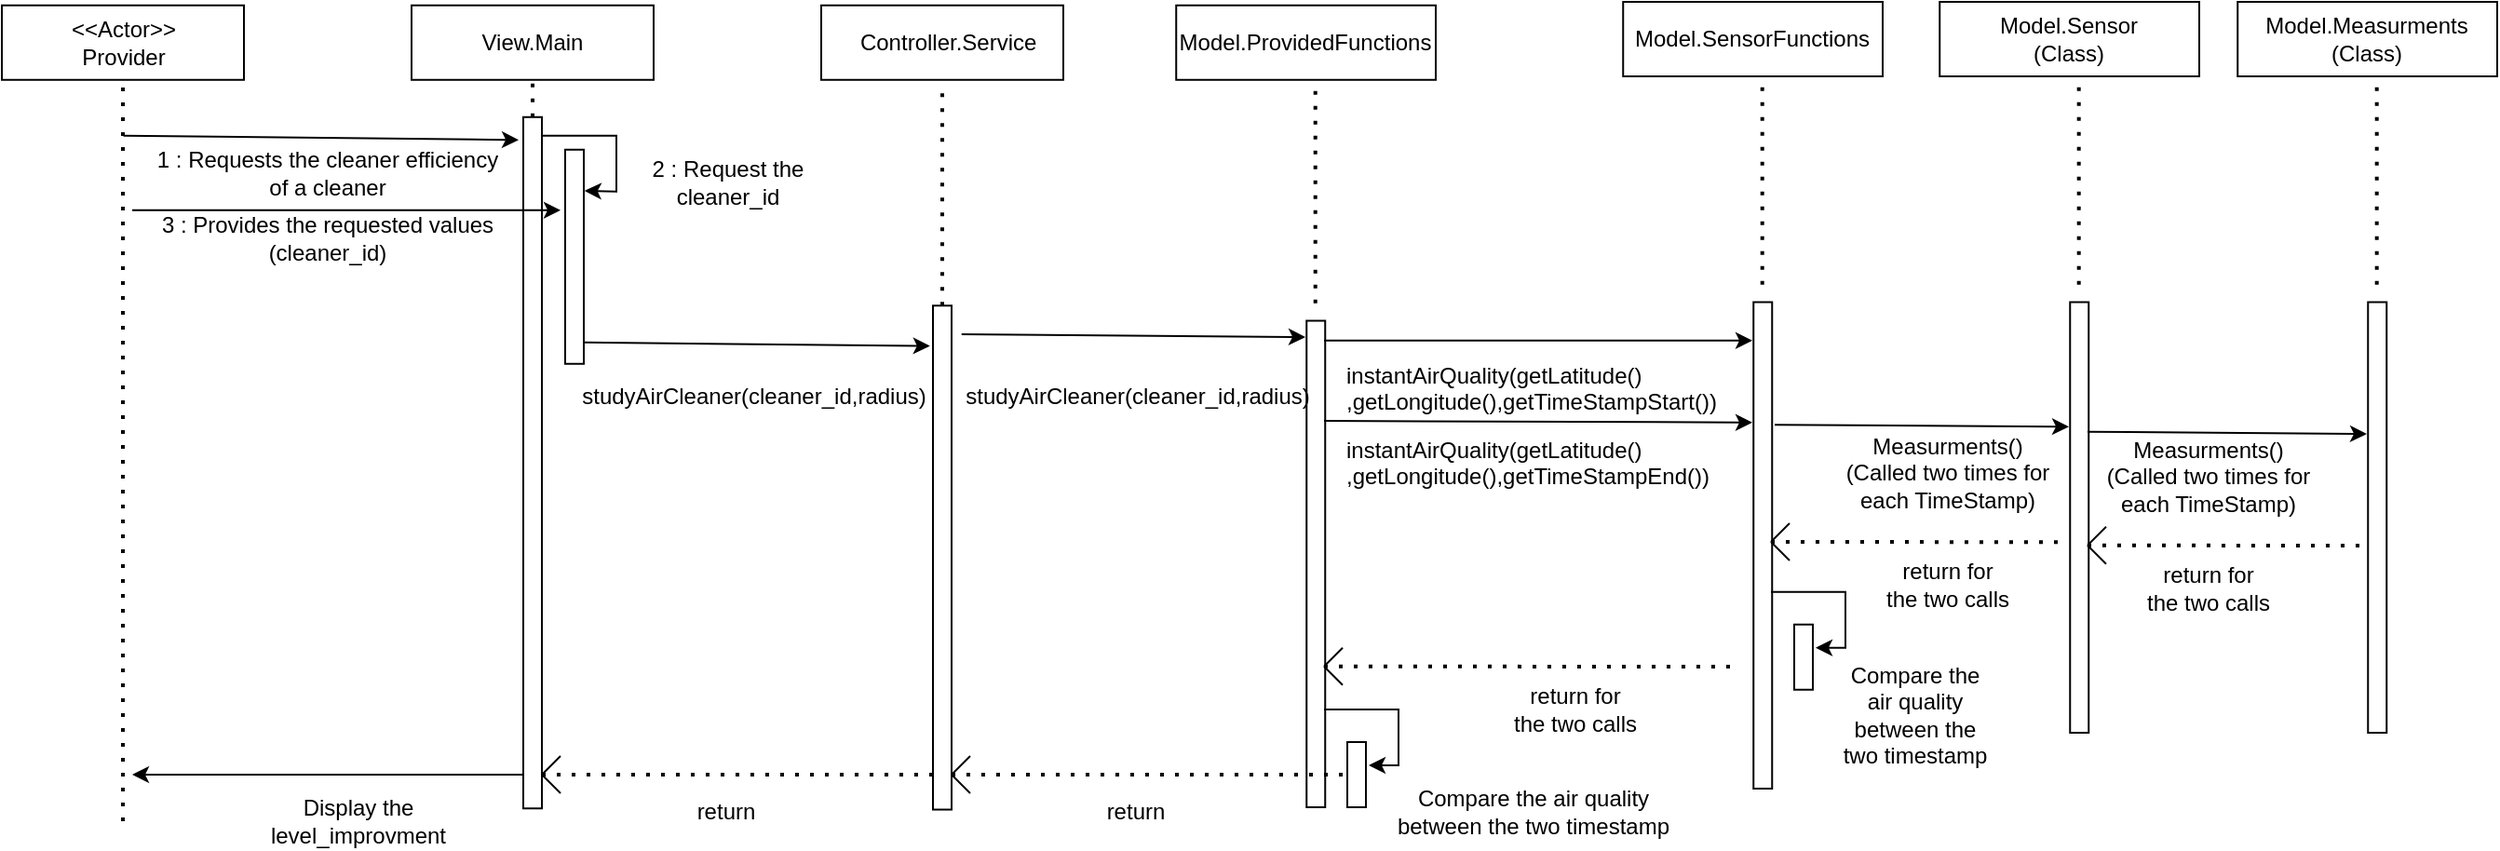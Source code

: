<mxfile version="21.2.4" type="device">
  <diagram name="Page-1" id="ykdKxiUoXnnNfO1ILs0J">
    <mxGraphModel dx="1940" dy="419" grid="1" gridSize="10" guides="1" tooltips="1" connect="1" arrows="1" fold="1" page="1" pageScale="1" pageWidth="827" pageHeight="1169" math="0" shadow="0">
      <root>
        <mxCell id="0" />
        <mxCell id="1" parent="0" />
        <mxCell id="bs57F5KCe5MACJYOmROy-1" value="" style="rounded=0;whiteSpace=wrap;html=1;" parent="1" vertex="1">
          <mxGeometry x="-100" y="21.88" width="130" height="40" as="geometry" />
        </mxCell>
        <mxCell id="bs57F5KCe5MACJYOmROy-2" value="View.Main" style="text;html=1;strokeColor=none;fillColor=none;align=center;verticalAlign=middle;whiteSpace=wrap;rounded=0;" parent="1" vertex="1">
          <mxGeometry x="-65" y="26.88" width="60" height="30" as="geometry" />
        </mxCell>
        <mxCell id="bs57F5KCe5MACJYOmROy-3" value="" style="rounded=0;whiteSpace=wrap;html=1;" parent="1" vertex="1">
          <mxGeometry x="-320" y="21.88" width="130" height="40" as="geometry" />
        </mxCell>
        <mxCell id="bs57F5KCe5MACJYOmROy-4" value="&amp;lt;&amp;lt;Actor&amp;gt;&amp;gt;&lt;br&gt;Provider" style="text;html=1;strokeColor=none;fillColor=none;align=center;verticalAlign=middle;whiteSpace=wrap;rounded=0;" parent="1" vertex="1">
          <mxGeometry x="-292.5" y="26.88" width="75" height="30" as="geometry" />
        </mxCell>
        <mxCell id="bs57F5KCe5MACJYOmROy-5" value="" style="endArrow=classic;html=1;rounded=0;entryX=0.967;entryY=-0.25;entryDx=0;entryDy=0;entryPerimeter=0;exitX=0.024;exitY=0;exitDx=0;exitDy=0;exitPerimeter=0;" parent="1" target="bs57F5KCe5MACJYOmROy-6" edge="1">
          <mxGeometry width="50" height="50" relative="1" as="geometry">
            <mxPoint x="-254.72" y="91.88" as="sourcePoint" />
            <mxPoint x="-120" y="91.88" as="targetPoint" />
          </mxGeometry>
        </mxCell>
        <mxCell id="bs57F5KCe5MACJYOmROy-6" value="" style="rounded=0;whiteSpace=wrap;html=1;rotation=-90;" parent="1" vertex="1">
          <mxGeometry x="-220.62" y="262.51" width="371.25" height="10" as="geometry" />
        </mxCell>
        <mxCell id="bs57F5KCe5MACJYOmROy-7" value="" style="rounded=0;whiteSpace=wrap;html=1;rotation=-90;" parent="1" vertex="1">
          <mxGeometry x="-70" y="151.88" width="115" height="10" as="geometry" />
        </mxCell>
        <mxCell id="bs57F5KCe5MACJYOmROy-8" value="" style="endArrow=classic;html=1;rounded=0;entryX=0.808;entryY=1.039;entryDx=0;entryDy=0;entryPerimeter=0;" parent="1" target="bs57F5KCe5MACJYOmROy-7" edge="1">
          <mxGeometry width="50" height="50" relative="1" as="geometry">
            <mxPoint x="-30" y="91.88" as="sourcePoint" />
            <mxPoint x="10" y="121.88" as="targetPoint" />
            <Array as="points">
              <mxPoint x="10" y="91.88" />
              <mxPoint x="10" y="121.88" />
            </Array>
          </mxGeometry>
        </mxCell>
        <mxCell id="bs57F5KCe5MACJYOmROy-9" value="2 : Request the cleaner_id" style="text;html=1;strokeColor=none;fillColor=none;align=center;verticalAlign=middle;whiteSpace=wrap;rounded=0;" parent="1" vertex="1">
          <mxGeometry y="96.88" width="140" height="40" as="geometry" />
        </mxCell>
        <mxCell id="bs57F5KCe5MACJYOmROy-10" value="" style="endArrow=classic;html=1;rounded=0;" parent="1" edge="1">
          <mxGeometry width="50" height="50" relative="1" as="geometry">
            <mxPoint x="-250" y="131.88" as="sourcePoint" />
            <mxPoint x="-20" y="131.88" as="targetPoint" />
          </mxGeometry>
        </mxCell>
        <mxCell id="bs57F5KCe5MACJYOmROy-11" value="3 : Provides the requested values (cleaner_id)" style="text;html=1;strokeColor=none;fillColor=none;align=center;verticalAlign=middle;whiteSpace=wrap;rounded=0;" parent="1" vertex="1">
          <mxGeometry x="-250" y="131.88" width="210" height="30" as="geometry" />
        </mxCell>
        <mxCell id="bs57F5KCe5MACJYOmROy-17" value="" style="rounded=0;whiteSpace=wrap;html=1;" parent="1" vertex="1">
          <mxGeometry x="120" y="21.88" width="130" height="40" as="geometry" />
        </mxCell>
        <mxCell id="bs57F5KCe5MACJYOmROy-18" value="Controller.Service&lt;span style=&quot;white-space: pre;&quot;&gt;	&lt;/span&gt;" style="text;html=1;strokeColor=none;fillColor=none;align=center;verticalAlign=middle;whiteSpace=wrap;rounded=0;" parent="1" vertex="1">
          <mxGeometry x="160" y="26.88" width="60" height="30" as="geometry" />
        </mxCell>
        <mxCell id="bs57F5KCe5MACJYOmROy-19" value="" style="endArrow=classic;html=1;rounded=0;entryX=0.92;entryY=-0.16;entryDx=0;entryDy=0;entryPerimeter=0;exitX=0.1;exitY=1.05;exitDx=0;exitDy=0;exitPerimeter=0;" parent="1" target="bs57F5KCe5MACJYOmROy-22" edge="1" source="bs57F5KCe5MACJYOmROy-7">
          <mxGeometry width="50" height="50" relative="1" as="geometry">
            <mxPoint x="20" y="201.88" as="sourcePoint" />
            <mxPoint x="190" y="201.88" as="targetPoint" />
          </mxGeometry>
        </mxCell>
        <mxCell id="bs57F5KCe5MACJYOmROy-20" value="studyAirCleaner(cleaner_id,radius)" style="text;html=1;strokeColor=none;fillColor=none;align=center;verticalAlign=middle;whiteSpace=wrap;rounded=0;" parent="1" vertex="1">
          <mxGeometry x="54" y="216.88" width="60" height="30" as="geometry" />
        </mxCell>
        <mxCell id="bs57F5KCe5MACJYOmROy-22" value="" style="rounded=0;whiteSpace=wrap;html=1;rotation=-90;" parent="1" vertex="1">
          <mxGeometry x="49.69" y="313.45" width="270.63" height="10" as="geometry" />
        </mxCell>
        <mxCell id="bs57F5KCe5MACJYOmROy-38" value="" style="endArrow=none;dashed=1;html=1;dashPattern=1 3;strokeWidth=2;rounded=0;entryX=0.5;entryY=1;entryDx=0;entryDy=0;" parent="1" target="bs57F5KCe5MACJYOmROy-3" edge="1">
          <mxGeometry width="50" height="50" relative="1" as="geometry">
            <mxPoint x="-255" y="460" as="sourcePoint" />
            <mxPoint x="-250" y="71.88" as="targetPoint" />
          </mxGeometry>
        </mxCell>
        <mxCell id="bs57F5KCe5MACJYOmROy-39" value="1 : Requests the cleaner efficiency&lt;br&gt;of a cleaner" style="text;html=1;strokeColor=none;fillColor=none;align=center;verticalAlign=middle;whiteSpace=wrap;rounded=0;" parent="1" vertex="1">
          <mxGeometry x="-255" y="96.88" width="220" height="30" as="geometry" />
        </mxCell>
        <mxCell id="bs57F5KCe5MACJYOmROy-40" value="" style="endArrow=none;dashed=1;html=1;dashPattern=1 3;strokeWidth=2;rounded=0;entryX=0.5;entryY=1;entryDx=0;entryDy=0;exitX=1;exitY=0.5;exitDx=0;exitDy=0;" parent="1" source="bs57F5KCe5MACJYOmROy-6" target="bs57F5KCe5MACJYOmROy-1" edge="1">
          <mxGeometry width="50" height="50" relative="1" as="geometry">
            <mxPoint x="-110" y="121.88" as="sourcePoint" />
            <mxPoint x="-60" y="71.88" as="targetPoint" />
          </mxGeometry>
        </mxCell>
        <mxCell id="bs57F5KCe5MACJYOmROy-41" value="" style="endArrow=none;dashed=1;html=1;dashPattern=1 3;strokeWidth=2;rounded=0;exitX=1;exitY=0.5;exitDx=0;exitDy=0;entryX=0.5;entryY=1.036;entryDx=0;entryDy=0;entryPerimeter=0;" parent="1" source="bs57F5KCe5MACJYOmROy-22" target="bs57F5KCe5MACJYOmROy-17" edge="1">
          <mxGeometry width="50" height="50" relative="1" as="geometry">
            <mxPoint x="180" y="81.88" as="sourcePoint" />
            <mxPoint x="230" y="31.88" as="targetPoint" />
          </mxGeometry>
        </mxCell>
        <mxCell id="9_FcKDV5dbuAONsDNkDG-13" value="" style="rounded=0;whiteSpace=wrap;html=1;" vertex="1" parent="1">
          <mxGeometry x="310.62" y="21.88" width="139.38" height="40" as="geometry" />
        </mxCell>
        <mxCell id="9_FcKDV5dbuAONsDNkDG-14" value="Model.ProvidedFunctions" style="text;html=1;strokeColor=none;fillColor=none;align=center;verticalAlign=middle;whiteSpace=wrap;rounded=0;" vertex="1" parent="1">
          <mxGeometry x="350.31" y="26.88" width="60" height="30" as="geometry" />
        </mxCell>
        <mxCell id="9_FcKDV5dbuAONsDNkDG-15" value="" style="rounded=0;whiteSpace=wrap;html=1;rotation=-90;" vertex="1" parent="1">
          <mxGeometry x="255" y="316.88" width="261.25" height="10" as="geometry" />
        </mxCell>
        <mxCell id="9_FcKDV5dbuAONsDNkDG-16" value="" style="endArrow=none;dashed=1;html=1;dashPattern=1 3;strokeWidth=2;rounded=0;" edge="1" parent="1">
          <mxGeometry width="50" height="50" relative="1" as="geometry">
            <mxPoint x="385.35" y="181.88" as="sourcePoint" />
            <mxPoint x="385.35" y="61.88" as="targetPoint" />
          </mxGeometry>
        </mxCell>
        <mxCell id="9_FcKDV5dbuAONsDNkDG-17" value="" style="endArrow=classic;html=1;rounded=0;exitX=0.943;exitY=1.538;exitDx=0;exitDy=0;exitPerimeter=0;" edge="1" parent="1" source="bs57F5KCe5MACJYOmROy-22">
          <mxGeometry width="50" height="50" relative="1" as="geometry">
            <mxPoint x="420" y="251.88" as="sourcePoint" />
            <mxPoint x="380" y="200" as="targetPoint" />
          </mxGeometry>
        </mxCell>
        <mxCell id="9_FcKDV5dbuAONsDNkDG-20" value="studyAirCleaner(cleaner_id,radius)" style="text;html=1;strokeColor=none;fillColor=none;align=center;verticalAlign=middle;whiteSpace=wrap;rounded=0;" vertex="1" parent="1">
          <mxGeometry x="260" y="216.88" width="60" height="30" as="geometry" />
        </mxCell>
        <mxCell id="9_FcKDV5dbuAONsDNkDG-21" value="" style="endArrow=classic;html=1;rounded=0;" edge="1" parent="1">
          <mxGeometry width="50" height="50" relative="1" as="geometry">
            <mxPoint x="390" y="201.88" as="sourcePoint" />
            <mxPoint x="620" y="201.88" as="targetPoint" />
          </mxGeometry>
        </mxCell>
        <mxCell id="9_FcKDV5dbuAONsDNkDG-22" value="" style="endArrow=classic;html=1;rounded=0;" edge="1" parent="1">
          <mxGeometry width="50" height="50" relative="1" as="geometry">
            <mxPoint x="390" y="245" as="sourcePoint" />
            <mxPoint x="620" y="245.88" as="targetPoint" />
          </mxGeometry>
        </mxCell>
        <mxCell id="9_FcKDV5dbuAONsDNkDG-23" value="instantAirQuality(getLatitude()&lt;br&gt;,getLongitude(),getTimeStampStart())" style="text;whiteSpace=wrap;html=1;" vertex="1" parent="1">
          <mxGeometry x="400" y="206.88" width="200" height="65" as="geometry" />
        </mxCell>
        <mxCell id="9_FcKDV5dbuAONsDNkDG-42" value="instantAirQuality(getLatitude()&lt;br&gt;,getLongitude(),getTimeStampEnd())" style="text;whiteSpace=wrap;html=1;" vertex="1" parent="1">
          <mxGeometry x="400" y="246.88" width="200" height="65" as="geometry" />
        </mxCell>
        <mxCell id="9_FcKDV5dbuAONsDNkDG-49" value="" style="rounded=0;whiteSpace=wrap;html=1;rotation=-90;" vertex="1" parent="1">
          <mxGeometry x="495" y="306.88" width="261.25" height="10" as="geometry" />
        </mxCell>
        <mxCell id="9_FcKDV5dbuAONsDNkDG-50" value="" style="endArrow=none;dashed=1;html=1;dashPattern=1 3;strokeWidth=2;rounded=0;" edge="1" parent="1">
          <mxGeometry width="50" height="50" relative="1" as="geometry">
            <mxPoint x="625.35" y="171.88" as="sourcePoint" />
            <mxPoint x="625.35" y="51.88" as="targetPoint" />
          </mxGeometry>
        </mxCell>
        <mxCell id="9_FcKDV5dbuAONsDNkDG-53" value="" style="endArrow=none;dashed=1;html=1;dashPattern=1 3;strokeWidth=2;rounded=0;" edge="1" parent="1">
          <mxGeometry width="50" height="50" relative="1" as="geometry">
            <mxPoint x="390" y="376.88" as="sourcePoint" />
            <mxPoint x="610" y="377" as="targetPoint" />
          </mxGeometry>
        </mxCell>
        <mxCell id="9_FcKDV5dbuAONsDNkDG-54" value="" style="endArrow=none;html=1;rounded=0;" edge="1" parent="1">
          <mxGeometry width="50" height="50" relative="1" as="geometry">
            <mxPoint x="390" y="376.88" as="sourcePoint" />
            <mxPoint x="400" y="366.88" as="targetPoint" />
          </mxGeometry>
        </mxCell>
        <mxCell id="9_FcKDV5dbuAONsDNkDG-55" value="" style="endArrow=none;html=1;rounded=0;" edge="1" parent="1">
          <mxGeometry width="50" height="50" relative="1" as="geometry">
            <mxPoint x="390" y="376.88" as="sourcePoint" />
            <mxPoint x="400" y="386.88" as="targetPoint" />
            <Array as="points">
              <mxPoint x="400" y="386.88" />
            </Array>
          </mxGeometry>
        </mxCell>
        <mxCell id="9_FcKDV5dbuAONsDNkDG-56" value="return for the two calls" style="text;html=1;strokeColor=none;fillColor=none;align=center;verticalAlign=middle;whiteSpace=wrap;rounded=0;" vertex="1" parent="1">
          <mxGeometry x="490" y="385" width="70" height="30" as="geometry" />
        </mxCell>
        <mxCell id="9_FcKDV5dbuAONsDNkDG-60" value="" style="rounded=0;whiteSpace=wrap;html=1;rotation=-90;" vertex="1" parent="1">
          <mxGeometry x="390" y="430" width="35" height="10" as="geometry" />
        </mxCell>
        <mxCell id="9_FcKDV5dbuAONsDNkDG-61" value="" style="endArrow=classic;html=1;rounded=0;" edge="1" parent="1">
          <mxGeometry width="50" height="50" relative="1" as="geometry">
            <mxPoint x="390" y="400" as="sourcePoint" />
            <mxPoint x="414" y="430" as="targetPoint" />
            <Array as="points">
              <mxPoint x="430" y="400" />
              <mxPoint x="430" y="430" />
            </Array>
          </mxGeometry>
        </mxCell>
        <mxCell id="9_FcKDV5dbuAONsDNkDG-62" value="Compare the air quality between the two timestamp" style="text;html=1;strokeColor=none;fillColor=none;align=center;verticalAlign=middle;whiteSpace=wrap;rounded=0;" vertex="1" parent="1">
          <mxGeometry x="425" y="440" width="155" height="30" as="geometry" />
        </mxCell>
        <mxCell id="9_FcKDV5dbuAONsDNkDG-69" value="" style="rounded=0;whiteSpace=wrap;html=1;" vertex="1" parent="1">
          <mxGeometry x="550.62" y="20" width="139.38" height="40" as="geometry" />
        </mxCell>
        <mxCell id="9_FcKDV5dbuAONsDNkDG-70" value="Model.SensorFunctions" style="text;html=1;strokeColor=none;fillColor=none;align=center;verticalAlign=middle;whiteSpace=wrap;rounded=0;" vertex="1" parent="1">
          <mxGeometry x="590.31" y="25" width="60" height="30" as="geometry" />
        </mxCell>
        <mxCell id="9_FcKDV5dbuAONsDNkDG-71" value="" style="endArrow=none;dashed=1;html=1;dashPattern=1 3;strokeWidth=2;rounded=0;" edge="1" parent="1">
          <mxGeometry width="50" height="50" relative="1" as="geometry">
            <mxPoint x="-30" y="435" as="sourcePoint" />
            <mxPoint x="180" y="435" as="targetPoint" />
          </mxGeometry>
        </mxCell>
        <mxCell id="9_FcKDV5dbuAONsDNkDG-72" value="" style="endArrow=none;html=1;rounded=0;" edge="1" parent="1">
          <mxGeometry width="50" height="50" relative="1" as="geometry">
            <mxPoint x="-30" y="435" as="sourcePoint" />
            <mxPoint x="-20" y="425" as="targetPoint" />
          </mxGeometry>
        </mxCell>
        <mxCell id="9_FcKDV5dbuAONsDNkDG-73" value="" style="endArrow=none;html=1;rounded=0;" edge="1" parent="1">
          <mxGeometry width="50" height="50" relative="1" as="geometry">
            <mxPoint x="-30" y="435" as="sourcePoint" />
            <mxPoint x="-20" y="445" as="targetPoint" />
            <Array as="points">
              <mxPoint x="-20" y="445" />
            </Array>
          </mxGeometry>
        </mxCell>
        <mxCell id="9_FcKDV5dbuAONsDNkDG-74" value="return" style="text;html=1;strokeColor=none;fillColor=none;align=center;verticalAlign=middle;whiteSpace=wrap;rounded=0;" vertex="1" parent="1">
          <mxGeometry x="39" y="440" width="60" height="30" as="geometry" />
        </mxCell>
        <mxCell id="9_FcKDV5dbuAONsDNkDG-75" value="" style="endArrow=none;dashed=1;html=1;dashPattern=1 3;strokeWidth=2;rounded=0;" edge="1" parent="1">
          <mxGeometry width="50" height="50" relative="1" as="geometry">
            <mxPoint x="190" y="435" as="sourcePoint" />
            <mxPoint x="400" y="435" as="targetPoint" />
          </mxGeometry>
        </mxCell>
        <mxCell id="9_FcKDV5dbuAONsDNkDG-76" value="" style="endArrow=none;html=1;rounded=0;" edge="1" parent="1">
          <mxGeometry width="50" height="50" relative="1" as="geometry">
            <mxPoint x="190" y="435" as="sourcePoint" />
            <mxPoint x="200" y="425" as="targetPoint" />
          </mxGeometry>
        </mxCell>
        <mxCell id="9_FcKDV5dbuAONsDNkDG-77" value="" style="endArrow=none;html=1;rounded=0;" edge="1" parent="1">
          <mxGeometry width="50" height="50" relative="1" as="geometry">
            <mxPoint x="190" y="435" as="sourcePoint" />
            <mxPoint x="200" y="445" as="targetPoint" />
            <Array as="points">
              <mxPoint x="200" y="445" />
            </Array>
          </mxGeometry>
        </mxCell>
        <mxCell id="9_FcKDV5dbuAONsDNkDG-78" value="return" style="text;html=1;strokeColor=none;fillColor=none;align=center;verticalAlign=middle;whiteSpace=wrap;rounded=0;" vertex="1" parent="1">
          <mxGeometry x="259" y="440" width="60" height="30" as="geometry" />
        </mxCell>
        <mxCell id="9_FcKDV5dbuAONsDNkDG-79" value="" style="endArrow=classic;html=1;rounded=0;exitX=0.459;exitY=-0.383;exitDx=0;exitDy=0;exitPerimeter=0;" edge="1" parent="1">
          <mxGeometry width="50" height="50" relative="1" as="geometry">
            <mxPoint x="-40" y="435" as="sourcePoint" />
            <mxPoint x="-250" y="435" as="targetPoint" />
          </mxGeometry>
        </mxCell>
        <mxCell id="9_FcKDV5dbuAONsDNkDG-80" value="Display the level_improvment" style="text;html=1;strokeColor=none;fillColor=none;align=center;verticalAlign=middle;whiteSpace=wrap;rounded=0;" vertex="1" parent="1">
          <mxGeometry x="-191" y="445" width="125" height="30" as="geometry" />
        </mxCell>
        <mxCell id="9_FcKDV5dbuAONsDNkDG-106" value="" style="rounded=0;whiteSpace=wrap;html=1;rotation=-90;" vertex="1" parent="1">
          <mxGeometry x="680" y="291.88" width="231.25" height="10" as="geometry" />
        </mxCell>
        <mxCell id="9_FcKDV5dbuAONsDNkDG-107" value="" style="endArrow=none;dashed=1;html=1;dashPattern=1 3;strokeWidth=2;rounded=0;" edge="1" parent="1">
          <mxGeometry width="50" height="50" relative="1" as="geometry">
            <mxPoint x="795.35" y="171.88" as="sourcePoint" />
            <mxPoint x="795.35" y="51.88" as="targetPoint" />
          </mxGeometry>
        </mxCell>
        <mxCell id="9_FcKDV5dbuAONsDNkDG-108" value="" style="rounded=0;whiteSpace=wrap;html=1;" vertex="1" parent="1">
          <mxGeometry x="720.62" y="20.0" width="139.38" height="40" as="geometry" />
        </mxCell>
        <mxCell id="9_FcKDV5dbuAONsDNkDG-109" value="Model.Sensor&lt;br&gt;(Class)" style="text;html=1;strokeColor=none;fillColor=none;align=center;verticalAlign=middle;whiteSpace=wrap;rounded=0;" vertex="1" parent="1">
          <mxGeometry x="760" y="25" width="60.31" height="30" as="geometry" />
        </mxCell>
        <mxCell id="9_FcKDV5dbuAONsDNkDG-110" value="" style="endArrow=classic;html=1;rounded=0;exitX=0.706;exitY=1.152;exitDx=0;exitDy=0;exitPerimeter=0;" edge="1" parent="1">
          <mxGeometry width="50" height="50" relative="1" as="geometry">
            <mxPoint x="632" y="247.12" as="sourcePoint" />
            <mxPoint x="790" y="248.12" as="targetPoint" />
          </mxGeometry>
        </mxCell>
        <mxCell id="9_FcKDV5dbuAONsDNkDG-111" value="Measurments()&lt;br&gt;(Called two times for each TimeStamp)" style="text;html=1;strokeColor=none;fillColor=none;align=center;verticalAlign=middle;whiteSpace=wrap;rounded=0;" vertex="1" parent="1">
          <mxGeometry x="660" y="258.12" width="130" height="30" as="geometry" />
        </mxCell>
        <mxCell id="9_FcKDV5dbuAONsDNkDG-112" value="" style="endArrow=classic;html=1;rounded=0;exitX=0.706;exitY=1.152;exitDx=0;exitDy=0;exitPerimeter=0;" edge="1" parent="1">
          <mxGeometry width="50" height="50" relative="1" as="geometry">
            <mxPoint x="800" y="250.88" as="sourcePoint" />
            <mxPoint x="950" y="252" as="targetPoint" />
          </mxGeometry>
        </mxCell>
        <mxCell id="9_FcKDV5dbuAONsDNkDG-113" value="Measurments()&lt;br&gt;(Called two times for each TimeStamp)" style="text;html=1;strokeColor=none;fillColor=none;align=center;verticalAlign=middle;whiteSpace=wrap;rounded=0;" vertex="1" parent="1">
          <mxGeometry x="800" y="260" width="130" height="30" as="geometry" />
        </mxCell>
        <mxCell id="9_FcKDV5dbuAONsDNkDG-114" value="" style="rounded=0;whiteSpace=wrap;html=1;rotation=-90;" vertex="1" parent="1">
          <mxGeometry x="840" y="291.88" width="231.25" height="10" as="geometry" />
        </mxCell>
        <mxCell id="9_FcKDV5dbuAONsDNkDG-115" value="" style="endArrow=none;dashed=1;html=1;dashPattern=1 3;strokeWidth=2;rounded=0;" edge="1" parent="1">
          <mxGeometry width="50" height="50" relative="1" as="geometry">
            <mxPoint x="955.35" y="171.88" as="sourcePoint" />
            <mxPoint x="955.35" y="51.88" as="targetPoint" />
          </mxGeometry>
        </mxCell>
        <mxCell id="9_FcKDV5dbuAONsDNkDG-116" value="" style="rounded=0;whiteSpace=wrap;html=1;" vertex="1" parent="1">
          <mxGeometry x="880.62" y="20.0" width="139.38" height="40" as="geometry" />
        </mxCell>
        <mxCell id="9_FcKDV5dbuAONsDNkDG-117" value="Model.Measurments&lt;br&gt;(Class)&lt;br&gt;" style="text;html=1;strokeColor=none;fillColor=none;align=center;verticalAlign=middle;whiteSpace=wrap;rounded=0;" vertex="1" parent="1">
          <mxGeometry x="920.31" y="25.0" width="60" height="30" as="geometry" />
        </mxCell>
        <mxCell id="9_FcKDV5dbuAONsDNkDG-118" value="" style="endArrow=none;dashed=1;html=1;dashPattern=1 3;strokeWidth=2;rounded=0;" edge="1" parent="1">
          <mxGeometry width="50" height="50" relative="1" as="geometry">
            <mxPoint x="630" y="310" as="sourcePoint" />
            <mxPoint x="790" y="310.12" as="targetPoint" />
          </mxGeometry>
        </mxCell>
        <mxCell id="9_FcKDV5dbuAONsDNkDG-119" value="" style="endArrow=none;html=1;rounded=0;" edge="1" parent="1">
          <mxGeometry width="50" height="50" relative="1" as="geometry">
            <mxPoint x="630" y="310" as="sourcePoint" />
            <mxPoint x="640" y="300" as="targetPoint" />
          </mxGeometry>
        </mxCell>
        <mxCell id="9_FcKDV5dbuAONsDNkDG-120" value="" style="endArrow=none;html=1;rounded=0;" edge="1" parent="1">
          <mxGeometry width="50" height="50" relative="1" as="geometry">
            <mxPoint x="630" y="310" as="sourcePoint" />
            <mxPoint x="640" y="320" as="targetPoint" />
            <Array as="points">
              <mxPoint x="640" y="320" />
            </Array>
          </mxGeometry>
        </mxCell>
        <mxCell id="9_FcKDV5dbuAONsDNkDG-121" value="return for the two calls" style="text;html=1;strokeColor=none;fillColor=none;align=center;verticalAlign=middle;whiteSpace=wrap;rounded=0;" vertex="1" parent="1">
          <mxGeometry x="690" y="318.12" width="70" height="30" as="geometry" />
        </mxCell>
        <mxCell id="9_FcKDV5dbuAONsDNkDG-122" value="" style="endArrow=none;dashed=1;html=1;dashPattern=1 3;strokeWidth=2;rounded=0;" edge="1" parent="1">
          <mxGeometry width="50" height="50" relative="1" as="geometry">
            <mxPoint x="800" y="311.88" as="sourcePoint" />
            <mxPoint x="950" y="312" as="targetPoint" />
          </mxGeometry>
        </mxCell>
        <mxCell id="9_FcKDV5dbuAONsDNkDG-123" value="" style="endArrow=none;html=1;rounded=0;" edge="1" parent="1">
          <mxGeometry width="50" height="50" relative="1" as="geometry">
            <mxPoint x="800" y="311.88" as="sourcePoint" />
            <mxPoint x="810" y="301.88" as="targetPoint" />
          </mxGeometry>
        </mxCell>
        <mxCell id="9_FcKDV5dbuAONsDNkDG-124" value="" style="endArrow=none;html=1;rounded=0;" edge="1" parent="1">
          <mxGeometry width="50" height="50" relative="1" as="geometry">
            <mxPoint x="800" y="311.88" as="sourcePoint" />
            <mxPoint x="810" y="321.88" as="targetPoint" />
            <Array as="points">
              <mxPoint x="810" y="321.88" />
            </Array>
          </mxGeometry>
        </mxCell>
        <mxCell id="9_FcKDV5dbuAONsDNkDG-125" value="return for the two calls" style="text;html=1;strokeColor=none;fillColor=none;align=center;verticalAlign=middle;whiteSpace=wrap;rounded=0;" vertex="1" parent="1">
          <mxGeometry x="830" y="320" width="70" height="30" as="geometry" />
        </mxCell>
        <mxCell id="9_FcKDV5dbuAONsDNkDG-127" value="" style="rounded=0;whiteSpace=wrap;html=1;rotation=-90;" vertex="1" parent="1">
          <mxGeometry x="630" y="366.88" width="35" height="10" as="geometry" />
        </mxCell>
        <mxCell id="9_FcKDV5dbuAONsDNkDG-128" value="" style="endArrow=classic;html=1;rounded=0;" edge="1" parent="1">
          <mxGeometry width="50" height="50" relative="1" as="geometry">
            <mxPoint x="630" y="336.88" as="sourcePoint" />
            <mxPoint x="654" y="366.88" as="targetPoint" />
            <Array as="points">
              <mxPoint x="670" y="336.88" />
              <mxPoint x="670" y="366.88" />
            </Array>
          </mxGeometry>
        </mxCell>
        <mxCell id="9_FcKDV5dbuAONsDNkDG-129" value="Compare the air quality between the two timestamp" style="text;html=1;strokeColor=none;fillColor=none;align=center;verticalAlign=middle;whiteSpace=wrap;rounded=0;" vertex="1" parent="1">
          <mxGeometry x="665" y="376.88" width="85" height="53.12" as="geometry" />
        </mxCell>
      </root>
    </mxGraphModel>
  </diagram>
</mxfile>
